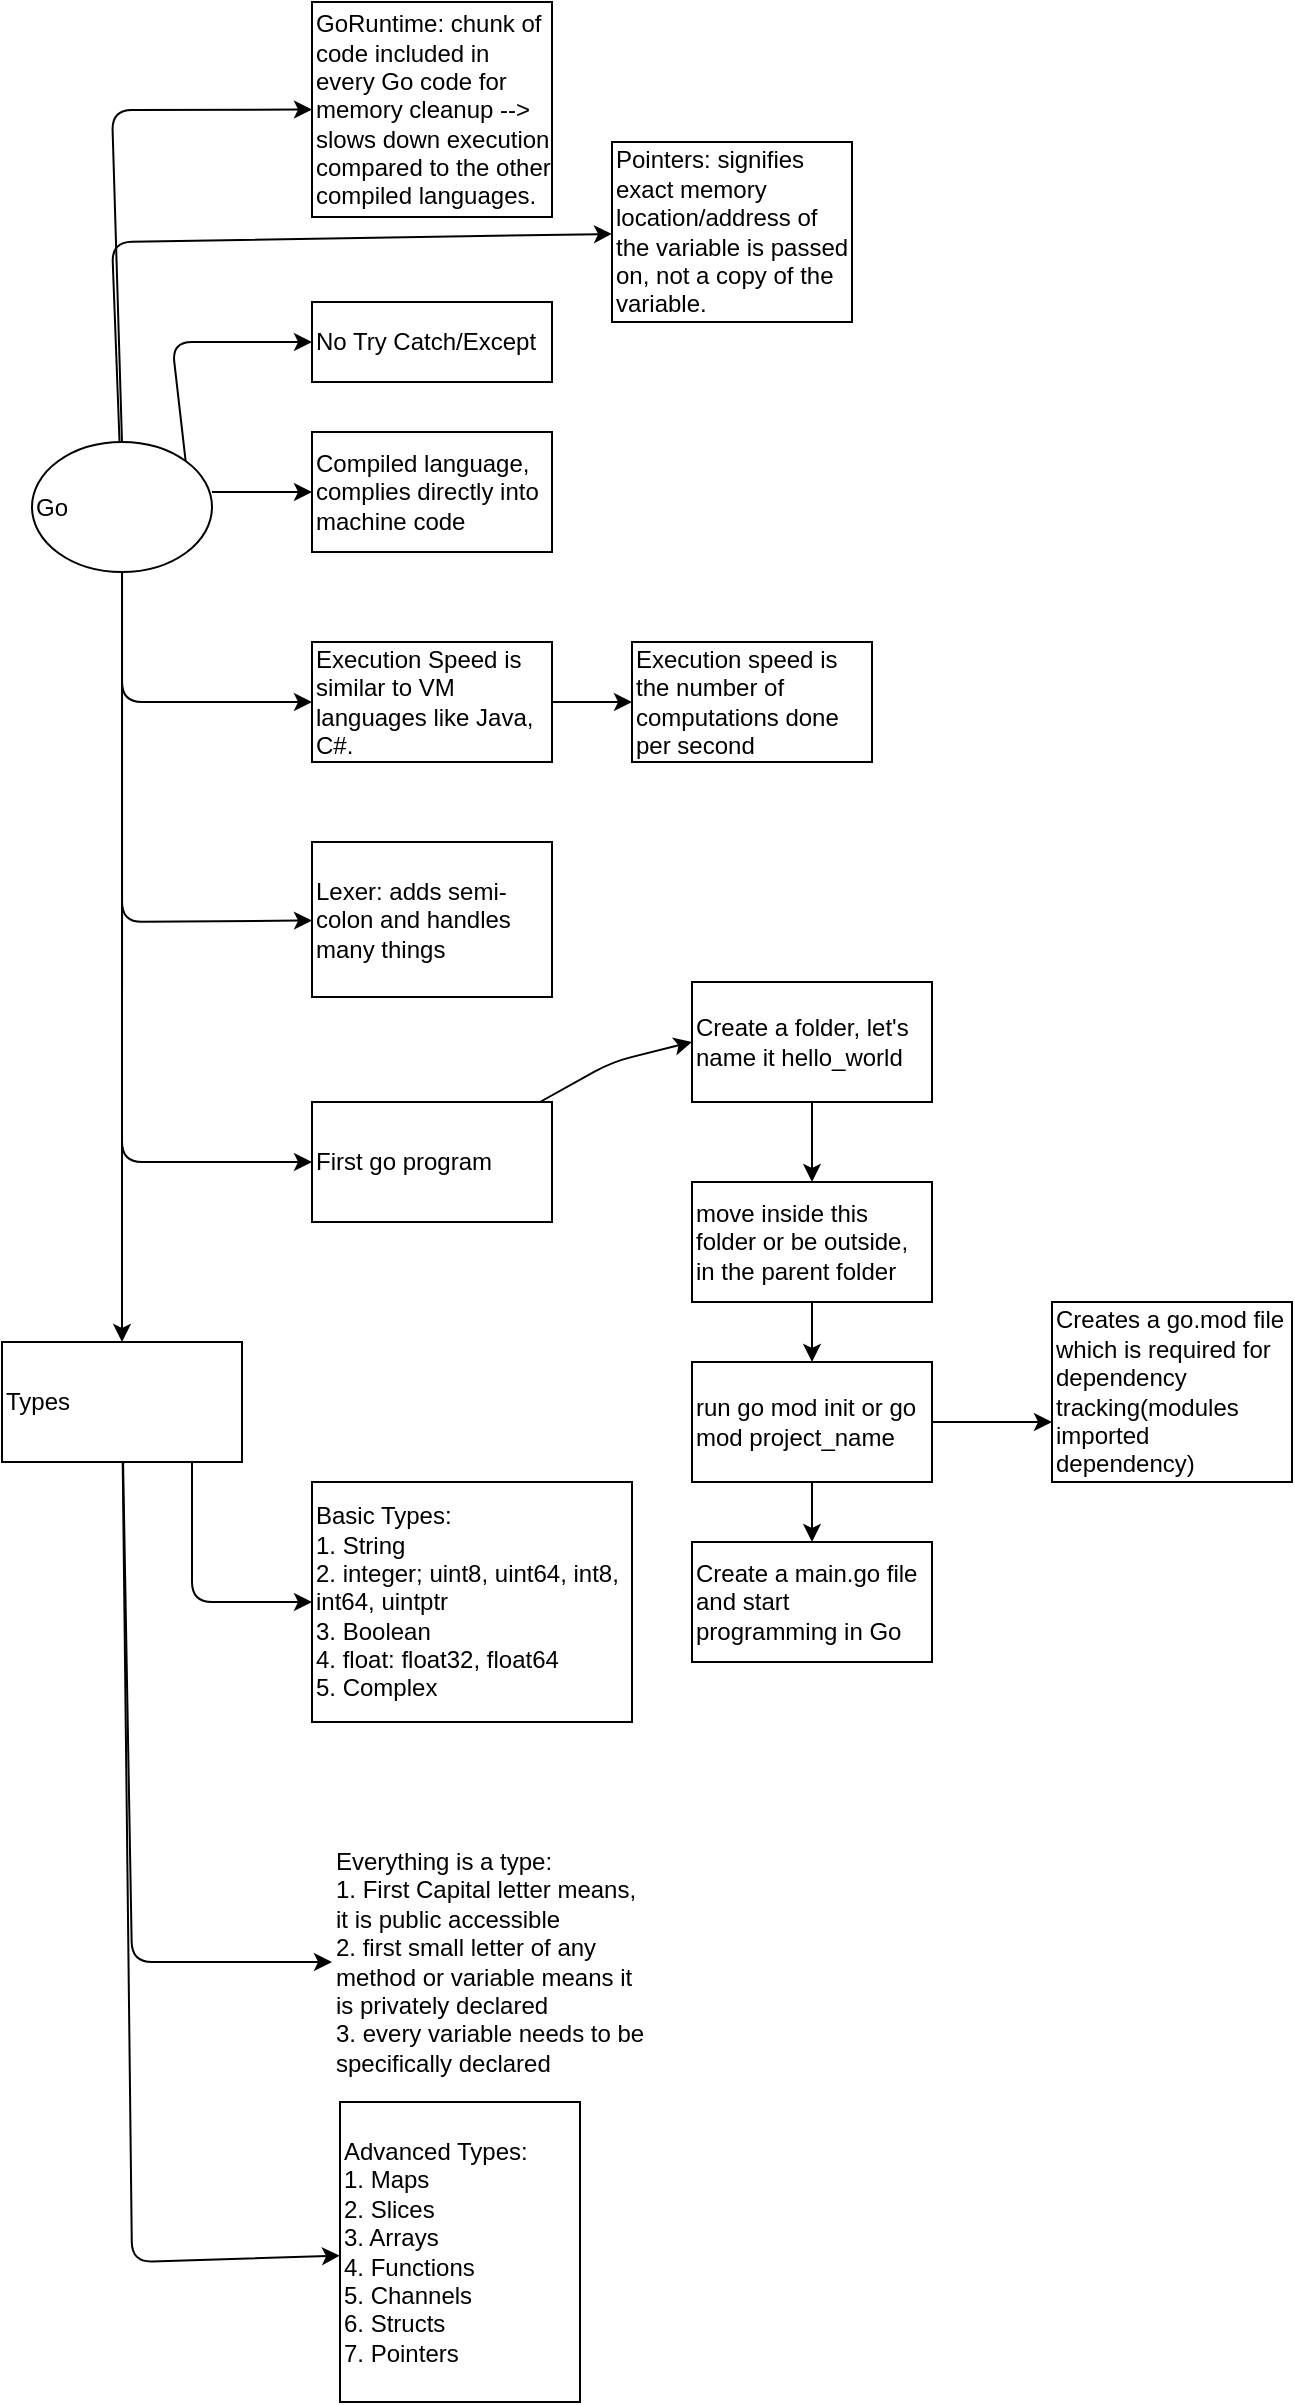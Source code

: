 <mxfile>
    <diagram id="Dn7HPWX0yTSm_59lOzHJ" name="Page-1">
        <mxGraphModel dx="650" dy="647" grid="1" gridSize="10" guides="1" tooltips="1" connect="1" arrows="1" fold="1" page="1" pageScale="1" pageWidth="827" pageHeight="1169" math="0" shadow="0">
            <root>
                <mxCell id="0"/>
                <mxCell id="1" parent="0"/>
                <mxCell id="4" value="" style="edgeStyle=none;html=1;align=left;movable=0;resizable=0;rotatable=0;deletable=0;editable=0;connectable=0;" edge="1" parent="1" target="3">
                    <mxGeometry relative="1" as="geometry">
                        <mxPoint x="350" y="265" as="sourcePoint"/>
                    </mxGeometry>
                </mxCell>
                <mxCell id="3" value="Compiled language, complies directly into machine code" style="whiteSpace=wrap;html=1;align=left;movable=0;resizable=0;rotatable=0;deletable=0;editable=0;connectable=0;" vertex="1" parent="1">
                    <mxGeometry x="400" y="235" width="120" height="60" as="geometry"/>
                </mxCell>
                <mxCell id="7" value="" style="edgeStyle=none;html=1;align=left;movable=0;resizable=0;rotatable=0;deletable=0;editable=0;connectable=0;" edge="1" parent="1" source="5" target="6">
                    <mxGeometry relative="1" as="geometry">
                        <Array as="points">
                            <mxPoint x="305" y="370"/>
                        </Array>
                    </mxGeometry>
                </mxCell>
                <mxCell id="15" style="edgeStyle=none;html=1;exitX=0.5;exitY=0;exitDx=0;exitDy=0;entryX=0;entryY=0.5;entryDx=0;entryDy=0;align=left;movable=0;resizable=0;rotatable=0;deletable=0;editable=0;connectable=0;" edge="1" parent="1" source="5" target="10">
                    <mxGeometry relative="1" as="geometry">
                        <Array as="points">
                            <mxPoint x="300" y="74"/>
                        </Array>
                    </mxGeometry>
                </mxCell>
                <mxCell id="16" style="edgeStyle=none;html=1;exitX=1;exitY=0;exitDx=0;exitDy=0;entryX=0;entryY=0.5;entryDx=0;entryDy=0;align=left;movable=0;resizable=0;rotatable=0;deletable=0;editable=0;connectable=0;" edge="1" parent="1" source="5" target="18">
                    <mxGeometry relative="1" as="geometry">
                        <mxPoint x="380" y="200" as="targetPoint"/>
                        <Array as="points">
                            <mxPoint x="330" y="190"/>
                        </Array>
                    </mxGeometry>
                </mxCell>
                <mxCell id="20" value="" style="edgeStyle=none;html=1;align=left;movable=0;resizable=0;rotatable=0;deletable=0;editable=0;connectable=0;" edge="1" parent="1" source="5" target="19">
                    <mxGeometry relative="1" as="geometry">
                        <Array as="points">
                            <mxPoint x="305" y="480"/>
                        </Array>
                    </mxGeometry>
                </mxCell>
                <mxCell id="22" value="" style="edgeStyle=none;html=1;align=left;movable=0;resizable=0;rotatable=0;deletable=0;editable=0;connectable=0;" edge="1" parent="1" source="5" target="21">
                    <mxGeometry relative="1" as="geometry">
                        <Array as="points">
                            <mxPoint x="305" y="600"/>
                        </Array>
                    </mxGeometry>
                </mxCell>
                <mxCell id="38" value="" style="edgeStyle=none;html=1;align=left;movable=0;resizable=0;rotatable=0;deletable=0;editable=0;connectable=0;" edge="1" parent="1" source="5" target="37">
                    <mxGeometry relative="1" as="geometry"/>
                </mxCell>
                <mxCell id="50" value="" style="edgeStyle=none;html=1;fontSize=14;" edge="1" parent="1" source="5" target="49">
                    <mxGeometry relative="1" as="geometry">
                        <Array as="points">
                            <mxPoint x="300" y="140"/>
                        </Array>
                    </mxGeometry>
                </mxCell>
                <mxCell id="5" value="Go" style="ellipse;whiteSpace=wrap;html=1;align=left;movable=1;resizable=1;rotatable=1;deletable=1;editable=1;connectable=1;" vertex="1" parent="1">
                    <mxGeometry x="260" y="240" width="90" height="65" as="geometry"/>
                </mxCell>
                <mxCell id="9" value="" style="edgeStyle=none;html=1;align=left;movable=0;resizable=0;rotatable=0;deletable=0;editable=0;connectable=0;" edge="1" parent="1" source="6" target="8">
                    <mxGeometry relative="1" as="geometry"/>
                </mxCell>
                <mxCell id="6" value="Execution Speed is similar to VM languages like Java, C#." style="whiteSpace=wrap;html=1;align=left;movable=0;resizable=0;rotatable=0;deletable=0;editable=0;connectable=0;" vertex="1" parent="1">
                    <mxGeometry x="400" y="340" width="120" height="60" as="geometry"/>
                </mxCell>
                <mxCell id="8" value="Execution speed is the number of computations done per second" style="whiteSpace=wrap;html=1;align=left;movable=0;resizable=0;rotatable=0;deletable=0;editable=0;connectable=0;" vertex="1" parent="1">
                    <mxGeometry x="560" y="340" width="120" height="60" as="geometry"/>
                </mxCell>
                <mxCell id="10" value="GoRuntime: chunk of code included in every Go code for memory cleanup --&amp;gt; slows down execution compared to the other compiled languages.&amp;nbsp;" style="whiteSpace=wrap;html=1;align=left;movable=0;resizable=0;rotatable=0;deletable=0;editable=0;connectable=0;" vertex="1" parent="1">
                    <mxGeometry x="400" y="20" width="120" height="107.5" as="geometry"/>
                </mxCell>
                <mxCell id="18" value="No Try Catch/Except" style="whiteSpace=wrap;html=1;align=left;movable=0;resizable=0;rotatable=0;deletable=0;editable=0;connectable=0;" vertex="1" parent="1">
                    <mxGeometry x="400" y="170" width="120" height="40" as="geometry"/>
                </mxCell>
                <mxCell id="19" value="Lexer: adds semi-colon and handles many things" style="whiteSpace=wrap;html=1;align=left;movable=0;resizable=0;rotatable=0;deletable=0;editable=0;connectable=0;" vertex="1" parent="1">
                    <mxGeometry x="400" y="440" width="120" height="77.5" as="geometry"/>
                </mxCell>
                <mxCell id="24" value="" style="edgeStyle=none;html=1;entryX=0;entryY=0.5;entryDx=0;entryDy=0;align=left;movable=0;resizable=0;rotatable=0;deletable=0;editable=0;connectable=0;" edge="1" parent="1" source="21" target="23">
                    <mxGeometry relative="1" as="geometry">
                        <Array as="points">
                            <mxPoint x="550" y="550"/>
                        </Array>
                    </mxGeometry>
                </mxCell>
                <mxCell id="21" value="First go program" style="whiteSpace=wrap;html=1;align=left;movable=0;resizable=0;rotatable=0;deletable=0;editable=0;connectable=0;" vertex="1" parent="1">
                    <mxGeometry x="400" y="570" width="120" height="60" as="geometry"/>
                </mxCell>
                <mxCell id="26" value="" style="edgeStyle=none;html=1;align=left;movable=0;resizable=0;rotatable=0;deletable=0;editable=0;connectable=0;" edge="1" parent="1" source="23" target="25">
                    <mxGeometry relative="1" as="geometry"/>
                </mxCell>
                <mxCell id="23" value="Create a folder, let's name it hello_world" style="whiteSpace=wrap;html=1;align=left;movable=0;resizable=0;rotatable=0;deletable=0;editable=0;connectable=0;" vertex="1" parent="1">
                    <mxGeometry x="590" y="510" width="120" height="60" as="geometry"/>
                </mxCell>
                <mxCell id="28" value="" style="edgeStyle=none;html=1;align=left;movable=0;resizable=0;rotatable=0;deletable=0;editable=0;connectable=0;" edge="1" parent="1" source="25" target="27">
                    <mxGeometry relative="1" as="geometry"/>
                </mxCell>
                <mxCell id="25" value="move inside this folder or be outside, in the parent folder" style="whiteSpace=wrap;html=1;align=left;movable=0;resizable=0;rotatable=0;deletable=0;editable=0;connectable=0;" vertex="1" parent="1">
                    <mxGeometry x="590" y="610" width="120" height="60" as="geometry"/>
                </mxCell>
                <mxCell id="30" value="" style="edgeStyle=none;html=1;align=left;movable=0;resizable=0;rotatable=0;deletable=0;editable=0;connectable=0;" edge="1" parent="1" source="27" target="29">
                    <mxGeometry relative="1" as="geometry"/>
                </mxCell>
                <mxCell id="32" value="" style="edgeStyle=none;html=1;align=left;movable=0;resizable=0;rotatable=0;deletable=0;editable=0;connectable=0;" edge="1" parent="1" source="27">
                    <mxGeometry relative="1" as="geometry">
                        <mxPoint x="770" y="730" as="targetPoint"/>
                    </mxGeometry>
                </mxCell>
                <mxCell id="27" value="run go mod init or go mod project_name" style="whiteSpace=wrap;html=1;align=left;movable=0;resizable=0;rotatable=0;deletable=0;editable=0;connectable=0;" vertex="1" parent="1">
                    <mxGeometry x="590" y="700" width="120" height="60" as="geometry"/>
                </mxCell>
                <mxCell id="29" value="Create a main.go file and start programming in Go" style="whiteSpace=wrap;html=1;align=left;movable=0;resizable=0;rotatable=0;deletable=0;editable=0;connectable=0;" vertex="1" parent="1">
                    <mxGeometry x="590" y="790" width="120" height="60" as="geometry"/>
                </mxCell>
                <mxCell id="35" value="Creates a go.mod file which is required for dependency tracking(modules imported dependency)" style="whiteSpace=wrap;html=1;align=left;movable=0;resizable=0;rotatable=0;deletable=0;editable=0;connectable=0;" vertex="1" parent="1">
                    <mxGeometry x="770" y="670" width="120" height="90" as="geometry"/>
                </mxCell>
                <mxCell id="43" value="" style="edgeStyle=none;html=1;fontSize=14;align=left;entryX=0;entryY=0.5;entryDx=0;entryDy=0;movable=0;resizable=0;rotatable=0;deletable=0;editable=0;connectable=0;" edge="1" parent="1" target="42">
                    <mxGeometry relative="1" as="geometry">
                        <mxPoint x="340" y="750" as="sourcePoint"/>
                        <mxPoint x="350" y="810" as="targetPoint"/>
                        <Array as="points">
                            <mxPoint x="340" y="820"/>
                        </Array>
                    </mxGeometry>
                </mxCell>
                <mxCell id="45" value="" style="edgeStyle=none;html=1;fontSize=14;movable=0;resizable=0;rotatable=0;deletable=0;editable=0;connectable=0;" edge="1" parent="1" source="37" target="40">
                    <mxGeometry relative="1" as="geometry">
                        <Array as="points">
                            <mxPoint x="310" y="1000"/>
                        </Array>
                    </mxGeometry>
                </mxCell>
                <mxCell id="47" value="" style="edgeStyle=none;html=1;fontSize=14;movable=0;resizable=0;rotatable=0;deletable=0;editable=0;connectable=0;" edge="1" parent="1" source="37" target="46">
                    <mxGeometry relative="1" as="geometry">
                        <Array as="points">
                            <mxPoint x="310" y="1150"/>
                        </Array>
                    </mxGeometry>
                </mxCell>
                <mxCell id="37" value="Types" style="whiteSpace=wrap;html=1;align=left;movable=0;resizable=0;rotatable=0;deletable=0;editable=0;connectable=0;" vertex="1" parent="1">
                    <mxGeometry x="245" y="690" width="120" height="60" as="geometry"/>
                </mxCell>
                <mxCell id="40" value="Everything is a type:&lt;br&gt;1. First Capital letter means, it is public accessible&lt;br&gt;2. first small letter of any method or variable means it is privately declared&lt;br&gt;3. every variable needs to be specifically declared" style="text;html=1;strokeColor=none;fillColor=none;align=left;verticalAlign=middle;whiteSpace=wrap;rounded=0;movable=0;resizable=0;rotatable=0;deletable=0;editable=0;connectable=0;" vertex="1" parent="1">
                    <mxGeometry x="410" y="930" width="160" height="140" as="geometry"/>
                </mxCell>
                <mxCell id="42" value="Basic Types:&lt;br&gt;1. String&lt;br&gt;2. integer; uint8, uint64, int8, int64, uintptr&lt;br&gt;3. Boolean&lt;br&gt;4. float: float32, float64&lt;br&gt;5. Complex" style="whiteSpace=wrap;html=1;align=left;movable=0;resizable=0;rotatable=0;deletable=0;editable=0;connectable=0;" vertex="1" parent="1">
                    <mxGeometry x="400" y="760" width="160" height="120" as="geometry"/>
                </mxCell>
                <mxCell id="46" value="Advanced Types:&lt;br&gt;1. Maps&lt;br&gt;2. Slices&lt;br&gt;3. Arrays&lt;br&gt;4. Functions&lt;br&gt;5. Channels&lt;br&gt;6. Structs&lt;br&gt;7. Pointers" style="whiteSpace=wrap;html=1;align=left;movable=0;resizable=0;rotatable=0;deletable=0;editable=0;connectable=0;" vertex="1" parent="1">
                    <mxGeometry x="414" y="1070" width="120" height="150" as="geometry"/>
                </mxCell>
                <mxCell id="49" value="Pointers: signifies exact memory location/address of the variable is passed on, not a copy of the variable." style="whiteSpace=wrap;html=1;align=left;" vertex="1" parent="1">
                    <mxGeometry x="550" y="90" width="120" height="90" as="geometry"/>
                </mxCell>
            </root>
        </mxGraphModel>
    </diagram>
</mxfile>